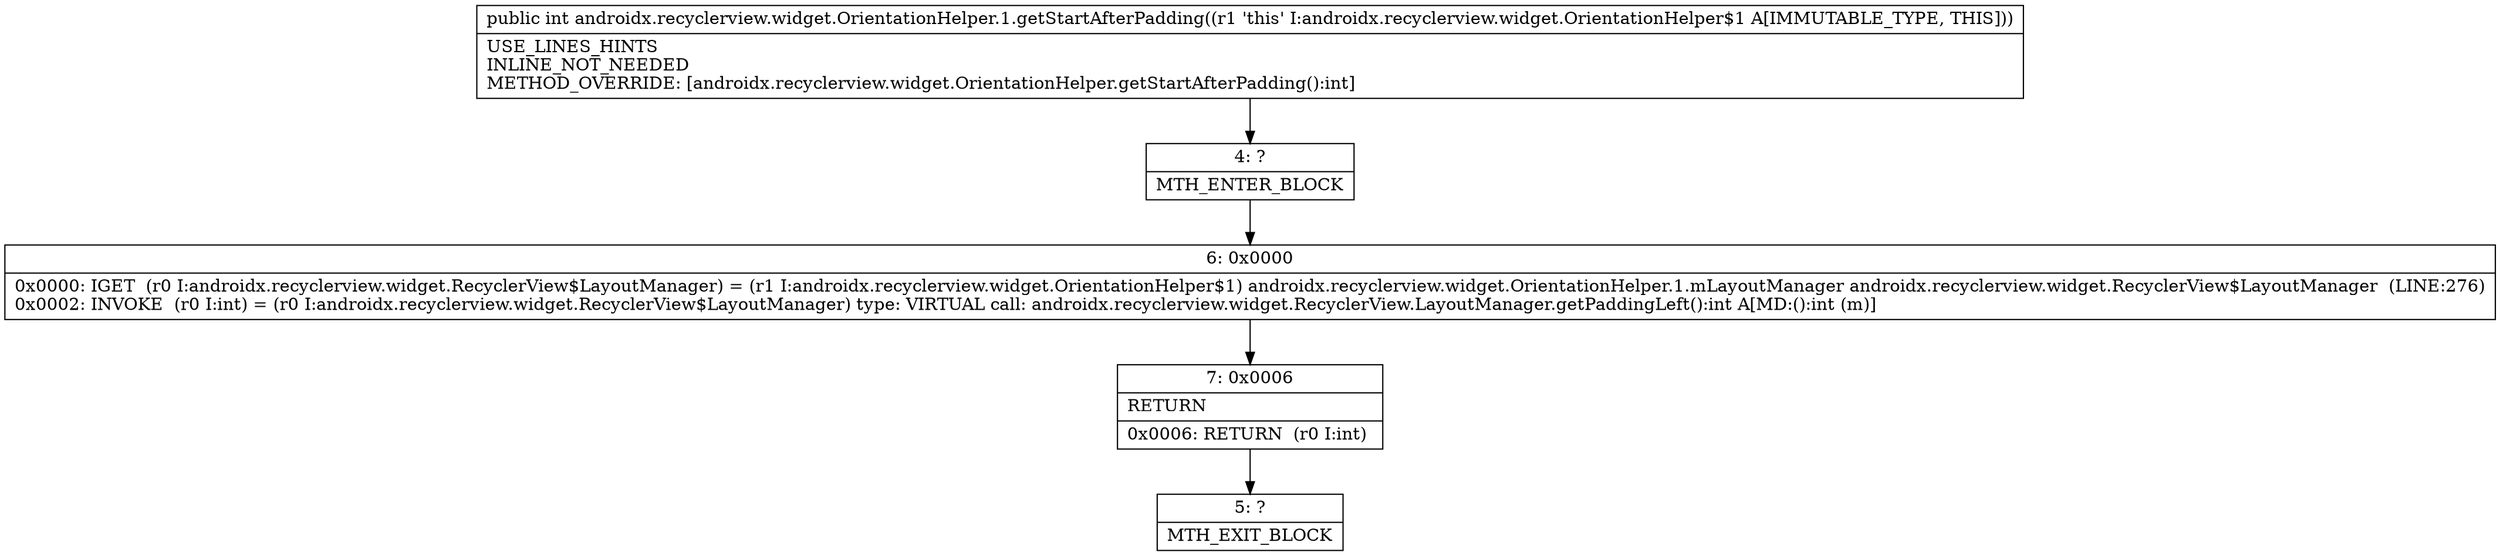 digraph "CFG forandroidx.recyclerview.widget.OrientationHelper.1.getStartAfterPadding()I" {
Node_4 [shape=record,label="{4\:\ ?|MTH_ENTER_BLOCK\l}"];
Node_6 [shape=record,label="{6\:\ 0x0000|0x0000: IGET  (r0 I:androidx.recyclerview.widget.RecyclerView$LayoutManager) = (r1 I:androidx.recyclerview.widget.OrientationHelper$1) androidx.recyclerview.widget.OrientationHelper.1.mLayoutManager androidx.recyclerview.widget.RecyclerView$LayoutManager  (LINE:276)\l0x0002: INVOKE  (r0 I:int) = (r0 I:androidx.recyclerview.widget.RecyclerView$LayoutManager) type: VIRTUAL call: androidx.recyclerview.widget.RecyclerView.LayoutManager.getPaddingLeft():int A[MD:():int (m)]\l}"];
Node_7 [shape=record,label="{7\:\ 0x0006|RETURN\l|0x0006: RETURN  (r0 I:int) \l}"];
Node_5 [shape=record,label="{5\:\ ?|MTH_EXIT_BLOCK\l}"];
MethodNode[shape=record,label="{public int androidx.recyclerview.widget.OrientationHelper.1.getStartAfterPadding((r1 'this' I:androidx.recyclerview.widget.OrientationHelper$1 A[IMMUTABLE_TYPE, THIS]))  | USE_LINES_HINTS\lINLINE_NOT_NEEDED\lMETHOD_OVERRIDE: [androidx.recyclerview.widget.OrientationHelper.getStartAfterPadding():int]\l}"];
MethodNode -> Node_4;Node_4 -> Node_6;
Node_6 -> Node_7;
Node_7 -> Node_5;
}

